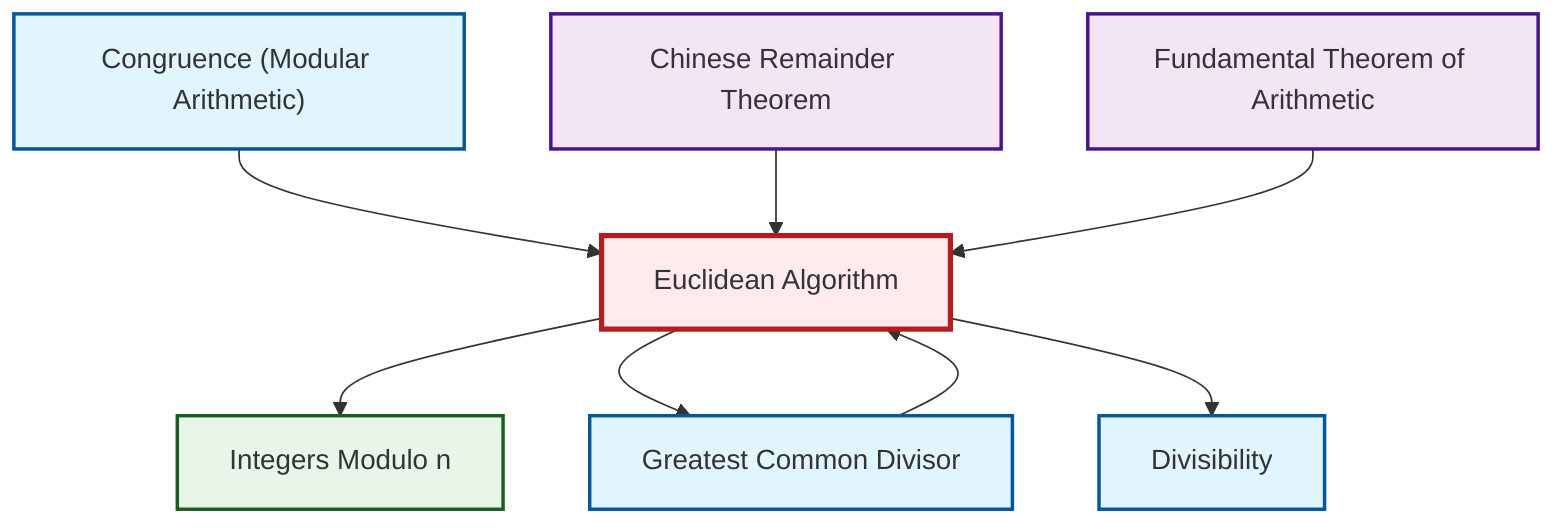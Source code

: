graph TD
    classDef definition fill:#e1f5fe,stroke:#01579b,stroke-width:2px
    classDef theorem fill:#f3e5f5,stroke:#4a148c,stroke-width:2px
    classDef axiom fill:#fff3e0,stroke:#e65100,stroke-width:2px
    classDef example fill:#e8f5e9,stroke:#1b5e20,stroke-width:2px
    classDef current fill:#ffebee,stroke:#b71c1c,stroke-width:3px
    thm-chinese-remainder["Chinese Remainder Theorem"]:::theorem
    ex-quotient-integers-mod-n["Integers Modulo n"]:::example
    def-gcd["Greatest Common Divisor"]:::definition
    thm-euclidean-algorithm["Euclidean Algorithm"]:::theorem
    thm-fundamental-arithmetic["Fundamental Theorem of Arithmetic"]:::theorem
    def-divisibility["Divisibility"]:::definition
    def-congruence["Congruence (Modular Arithmetic)"]:::definition
    def-congruence --> thm-euclidean-algorithm
    thm-chinese-remainder --> thm-euclidean-algorithm
    thm-euclidean-algorithm --> ex-quotient-integers-mod-n
    thm-fundamental-arithmetic --> thm-euclidean-algorithm
    thm-euclidean-algorithm --> def-gcd
    thm-euclidean-algorithm --> def-divisibility
    def-gcd --> thm-euclidean-algorithm
    class thm-euclidean-algorithm current